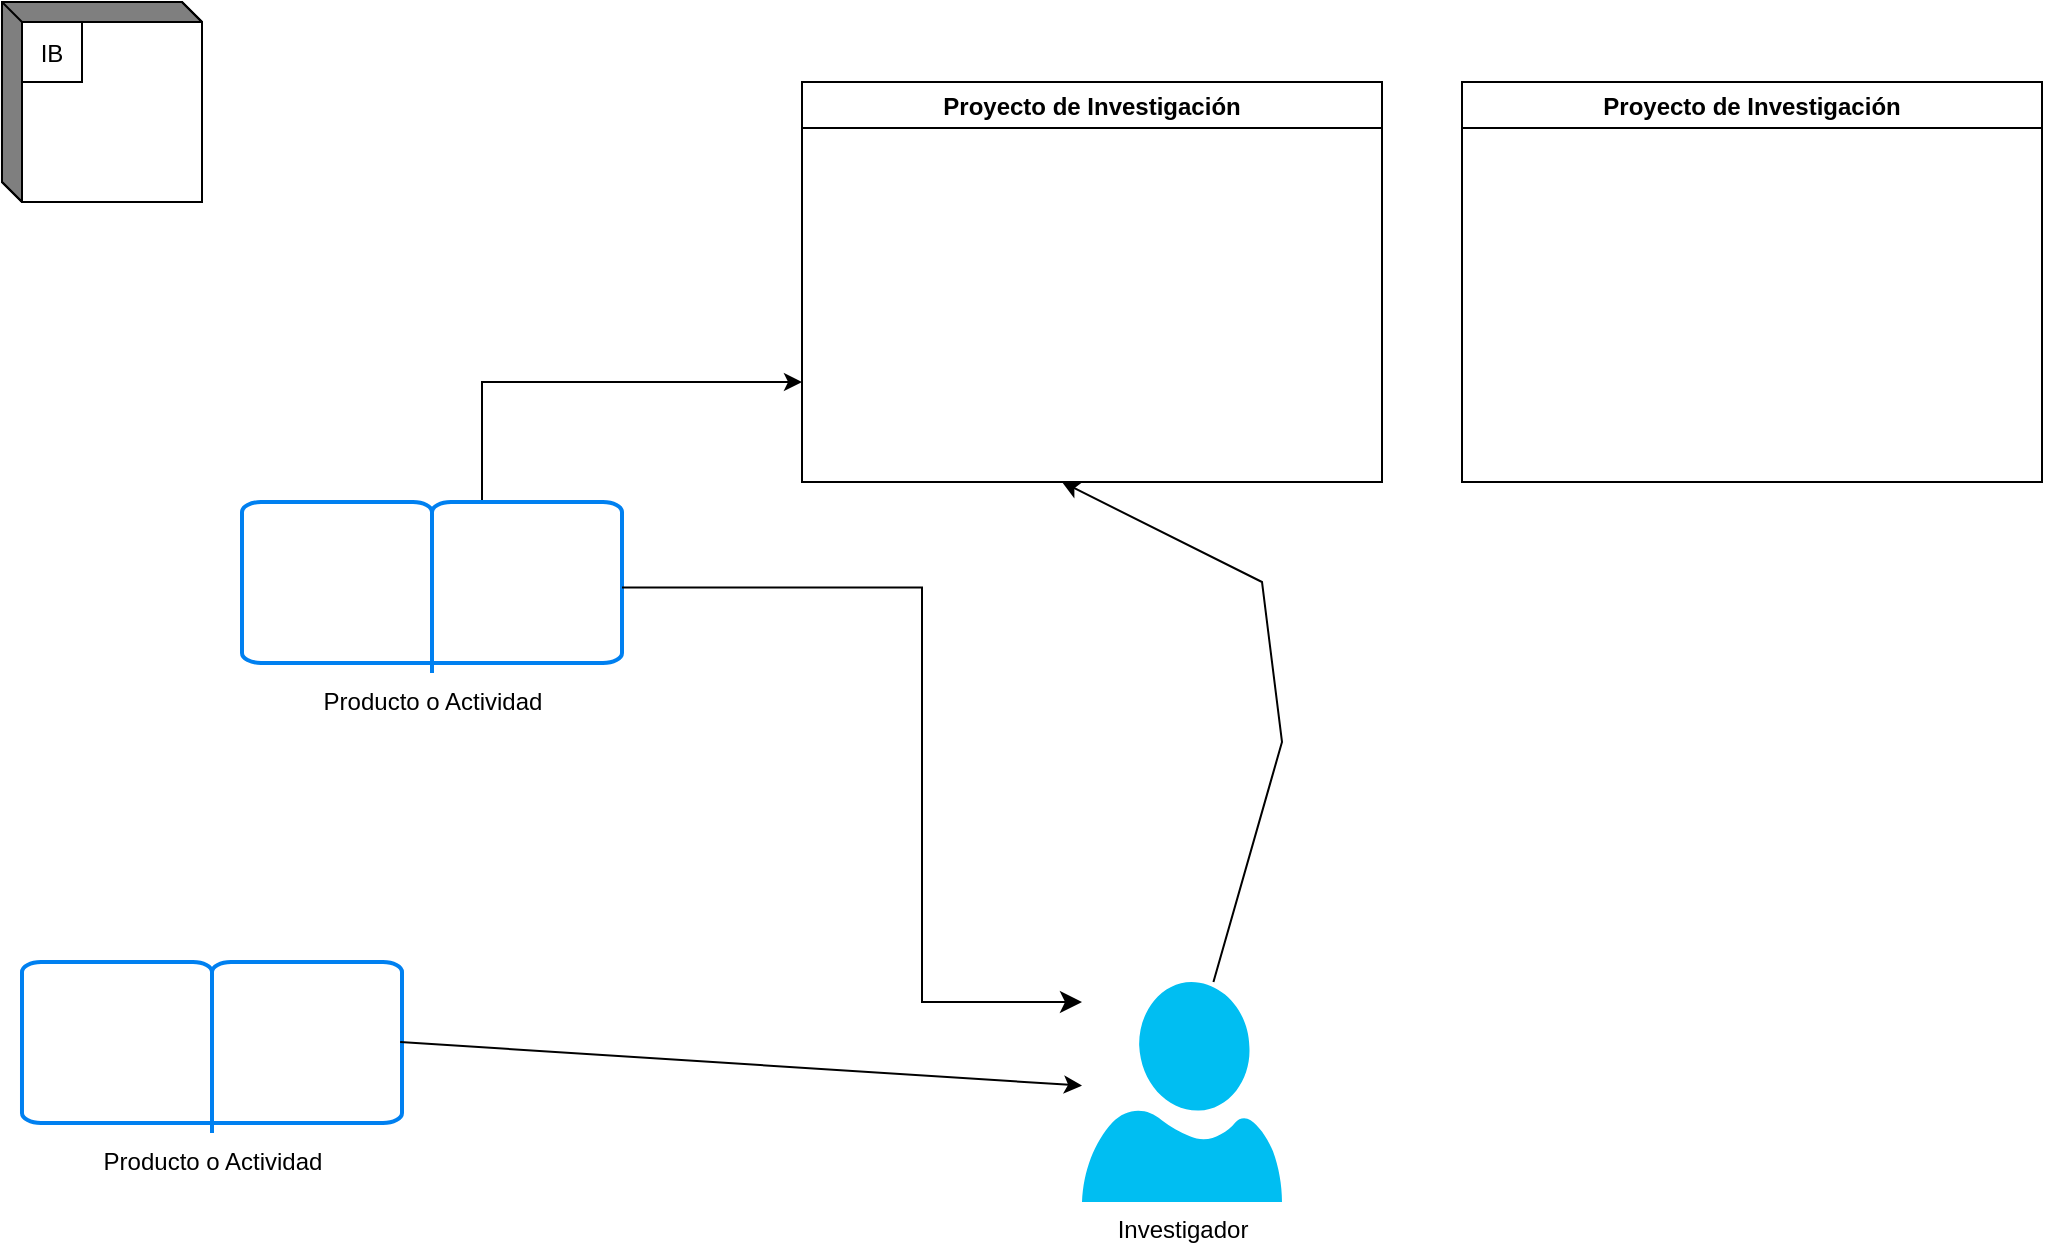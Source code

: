 <mxfile version="24.5.5" type="github">
  <diagram name="Page-1" id="NhDz3uZGCUFa12JibLDZ">
    <mxGraphModel dx="1434" dy="794" grid="1" gridSize="10" guides="1" tooltips="1" connect="1" arrows="1" fold="1" page="1" pageScale="1" pageWidth="850" pageHeight="1100" math="0" shadow="0">
      <root>
        <mxCell id="0" />
        <mxCell id="1" parent="0" />
        <mxCell id="VyvEOrLl0v56BiKA6V6j-1" value="Proyecto de Investigación" style="swimlane;startSize=23;" vertex="1" parent="1">
          <mxGeometry x="550" y="150" width="290" height="200" as="geometry" />
        </mxCell>
        <mxCell id="VyvEOrLl0v56BiKA6V6j-3" value="Investigador" style="verticalLabelPosition=bottom;html=1;verticalAlign=top;align=center;strokeColor=none;fillColor=#00BEF2;shape=mxgraph.azure.user;" vertex="1" parent="1">
          <mxGeometry x="690" y="600" width="100" height="110" as="geometry" />
        </mxCell>
        <mxCell id="VyvEOrLl0v56BiKA6V6j-10" style="edgeStyle=orthogonalEdgeStyle;rounded=0;orthogonalLoop=1;jettySize=auto;html=1;entryX=0;entryY=0.75;entryDx=0;entryDy=0;" edge="1" parent="1" source="VyvEOrLl0v56BiKA6V6j-5" target="VyvEOrLl0v56BiKA6V6j-1">
          <mxGeometry relative="1" as="geometry">
            <mxPoint x="440" y="210" as="targetPoint" />
            <Array as="points">
              <mxPoint x="390" y="300" />
            </Array>
          </mxGeometry>
        </mxCell>
        <mxCell id="VyvEOrLl0v56BiKA6V6j-5" value="Producto o Actividad" style="html=1;verticalLabelPosition=bottom;align=center;labelBackgroundColor=#ffffff;verticalAlign=top;strokeWidth=2;strokeColor=#0080F0;shadow=0;dashed=0;shape=mxgraph.ios7.icons.book;" vertex="1" parent="1">
          <mxGeometry x="270" y="360" width="190" height="85.5" as="geometry" />
        </mxCell>
        <mxCell id="VyvEOrLl0v56BiKA6V6j-6" value="Producto o Actividad" style="html=1;verticalLabelPosition=bottom;align=center;labelBackgroundColor=#ffffff;verticalAlign=top;strokeWidth=2;strokeColor=#0080F0;shadow=0;dashed=0;shape=mxgraph.ios7.icons.book;" vertex="1" parent="1">
          <mxGeometry x="160" y="590" width="190" height="85.5" as="geometry" />
        </mxCell>
        <mxCell id="VyvEOrLl0v56BiKA6V6j-11" value="" style="endArrow=classic;html=1;rounded=0;exitX=0.995;exitY=0.468;exitDx=0;exitDy=0;exitPerimeter=0;" edge="1" parent="1" source="VyvEOrLl0v56BiKA6V6j-6" target="VyvEOrLl0v56BiKA6V6j-3">
          <mxGeometry width="50" height="50" relative="1" as="geometry">
            <mxPoint x="400" y="500" as="sourcePoint" />
            <mxPoint x="450" y="450" as="targetPoint" />
          </mxGeometry>
        </mxCell>
        <mxCell id="VyvEOrLl0v56BiKA6V6j-13" value="" style="endArrow=classic;html=1;rounded=0;" edge="1" parent="1" source="VyvEOrLl0v56BiKA6V6j-3">
          <mxGeometry width="50" height="50" relative="1" as="geometry">
            <mxPoint x="400" y="560" as="sourcePoint" />
            <mxPoint x="680" y="350" as="targetPoint" />
            <Array as="points">
              <mxPoint x="790" y="480" />
              <mxPoint x="780" y="400" />
            </Array>
          </mxGeometry>
        </mxCell>
        <mxCell id="VyvEOrLl0v56BiKA6V6j-16" value="" style="edgeStyle=segmentEdgeStyle;endArrow=classic;html=1;curved=0;rounded=0;endSize=8;startSize=8;" edge="1" parent="1" source="VyvEOrLl0v56BiKA6V6j-5" target="VyvEOrLl0v56BiKA6V6j-3">
          <mxGeometry width="50" height="50" relative="1" as="geometry">
            <mxPoint x="400" y="560" as="sourcePoint" />
            <mxPoint x="450" y="510" as="targetPoint" />
            <Array as="points">
              <mxPoint x="610" y="403" />
              <mxPoint x="610" y="610" />
            </Array>
          </mxGeometry>
        </mxCell>
        <mxCell id="VyvEOrLl0v56BiKA6V6j-17" value="" style="html=1;dashed=0;whiteSpace=wrap;shape=mxgraph.dfd.externalEntity" vertex="1" parent="1">
          <mxGeometry x="150" y="110" width="100" height="100" as="geometry" />
        </mxCell>
        <mxCell id="VyvEOrLl0v56BiKA6V6j-18" value="IB" style="autosize=1;part=1;resizable=0;strokeColor=inherit;fillColor=inherit;gradientColor=inherit;" vertex="1" parent="VyvEOrLl0v56BiKA6V6j-17">
          <mxGeometry width="30" height="30" relative="1" as="geometry">
            <mxPoint x="10" y="10" as="offset" />
          </mxGeometry>
        </mxCell>
        <mxCell id="VyvEOrLl0v56BiKA6V6j-19" value="Proyecto de Investigación" style="swimlane;startSize=23;" vertex="1" parent="1">
          <mxGeometry x="880" y="150" width="290" height="200" as="geometry" />
        </mxCell>
      </root>
    </mxGraphModel>
  </diagram>
</mxfile>
